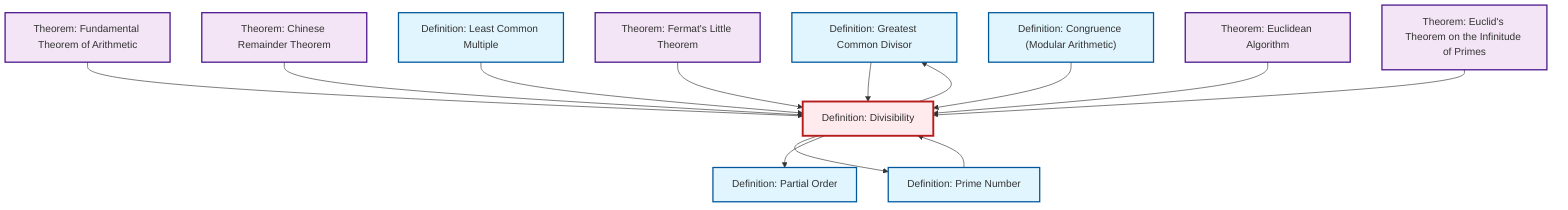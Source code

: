 graph TD
    classDef definition fill:#e1f5fe,stroke:#01579b,stroke-width:2px
    classDef theorem fill:#f3e5f5,stroke:#4a148c,stroke-width:2px
    classDef axiom fill:#fff3e0,stroke:#e65100,stroke-width:2px
    classDef example fill:#e8f5e9,stroke:#1b5e20,stroke-width:2px
    classDef current fill:#ffebee,stroke:#b71c1c,stroke-width:3px
    def-gcd["Definition: Greatest Common Divisor"]:::definition
    thm-chinese-remainder["Theorem: Chinese Remainder Theorem"]:::theorem
    def-congruence["Definition: Congruence (Modular Arithmetic)"]:::definition
    def-lcm["Definition: Least Common Multiple"]:::definition
    def-partial-order["Definition: Partial Order"]:::definition
    thm-fundamental-arithmetic["Theorem: Fundamental Theorem of Arithmetic"]:::theorem
    def-divisibility["Definition: Divisibility"]:::definition
    thm-euclid-infinitude-primes["Theorem: Euclid's Theorem on the Infinitude of Primes"]:::theorem
    thm-euclidean-algorithm["Theorem: Euclidean Algorithm"]:::theorem
    thm-fermat-little["Theorem: Fermat's Little Theorem"]:::theorem
    def-prime["Definition: Prime Number"]:::definition
    thm-fundamental-arithmetic --> def-divisibility
    def-divisibility --> def-prime
    def-divisibility --> def-gcd
    thm-chinese-remainder --> def-divisibility
    def-gcd --> def-divisibility
    def-lcm --> def-divisibility
    def-prime --> def-divisibility
    thm-fermat-little --> def-divisibility
    def-congruence --> def-divisibility
    def-divisibility --> def-partial-order
    thm-euclidean-algorithm --> def-divisibility
    thm-euclid-infinitude-primes --> def-divisibility
    class def-divisibility current
